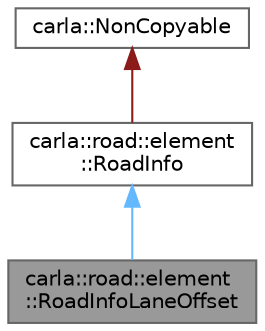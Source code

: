 digraph "carla::road::element::RoadInfoLaneOffset"
{
 // INTERACTIVE_SVG=YES
 // LATEX_PDF_SIZE
  bgcolor="transparent";
  edge [fontname=Helvetica,fontsize=10,labelfontname=Helvetica,labelfontsize=10];
  node [fontname=Helvetica,fontsize=10,shape=box,height=0.2,width=0.4];
  Node1 [id="Node000001",label="carla::road::element\l::RoadInfoLaneOffset",height=0.2,width=0.4,color="gray40", fillcolor="grey60", style="filled", fontcolor="black",tooltip="The lane offset record defines a lateral shift of the lane reference line(which is usually identical ..."];
  Node2 -> Node1 [id="edge1_Node000001_Node000002",dir="back",color="steelblue1",style="solid",tooltip=" "];
  Node2 [id="Node000002",label="carla::road::element\l::RoadInfo",height=0.2,width=0.4,color="gray40", fillcolor="white", style="filled",URL="$d6/d0f/classcarla_1_1road_1_1element_1_1RoadInfo.html",tooltip=" "];
  Node3 -> Node2 [id="edge2_Node000002_Node000003",dir="back",color="firebrick4",style="solid",tooltip=" "];
  Node3 [id="Node000003",label="carla::NonCopyable",height=0.2,width=0.4,color="gray40", fillcolor="white", style="filled",URL="$d4/d8b/classcarla_1_1NonCopyable.html",tooltip="Inherit (privately) to suppress copy/move construction and assignment."];
}
